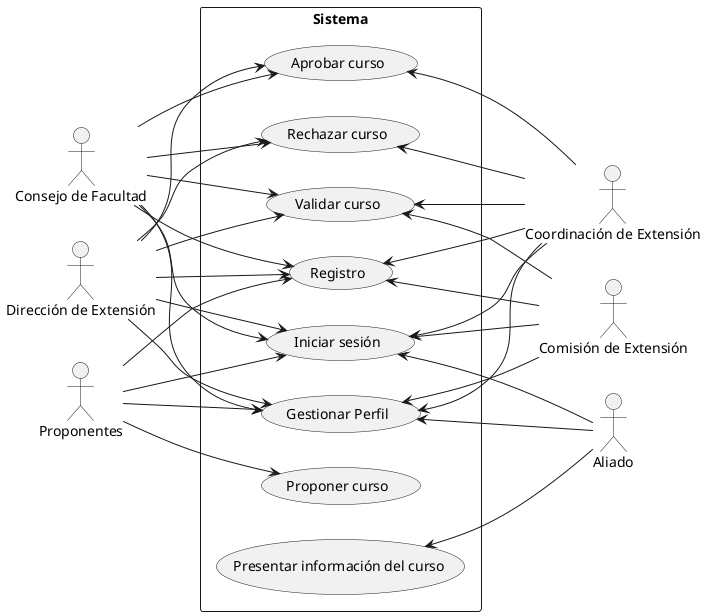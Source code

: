 @startuml
left to right direction
actor "Proponentes" as P
actor "Coordinación de Extensión" as CE
actor "Dirección de Extensión" as DE
actor "Aliado" as A
actor "Comisión de Extensión" as CME
actor "Consejo de Facultad" as CF
rectangle Sistema{
usecase "Iniciar sesión" as UC1
usecase "Registro" as UC2
usecase "Proponer curso" as UC3
usecase "Validar curso" as UC4
usecase "Aprobar curso" as UC5
usecase "Presentar información del curso" as UC6
usecase "Rechazar curso" as UC7
usecase "Gestionar Perfil" as UC8
P --> UC1
P --> UC2
P --> UC3
DE --> UC1
UC1 <-- CE
UC4 <-- CE
DE --> UC4
UC5 <-- CE
DE --> UC5
UC6 <-- A
UC1 <-- A
UC1 <-- CME
CF --> UC1
UC2 <-- CME
CF --> UC2
DE --> UC2
UC2 <-- CE
UC4 <-- CME
CF --> UC4
CF --> UC5
UC7 <-- CE
DE --> UC7
CF --> UC7
CF --> UC8
DE --> UC8
UC8 <-- CE
UC8 <-- A
P --> UC8
UC8 <-- CME
}

@enduml